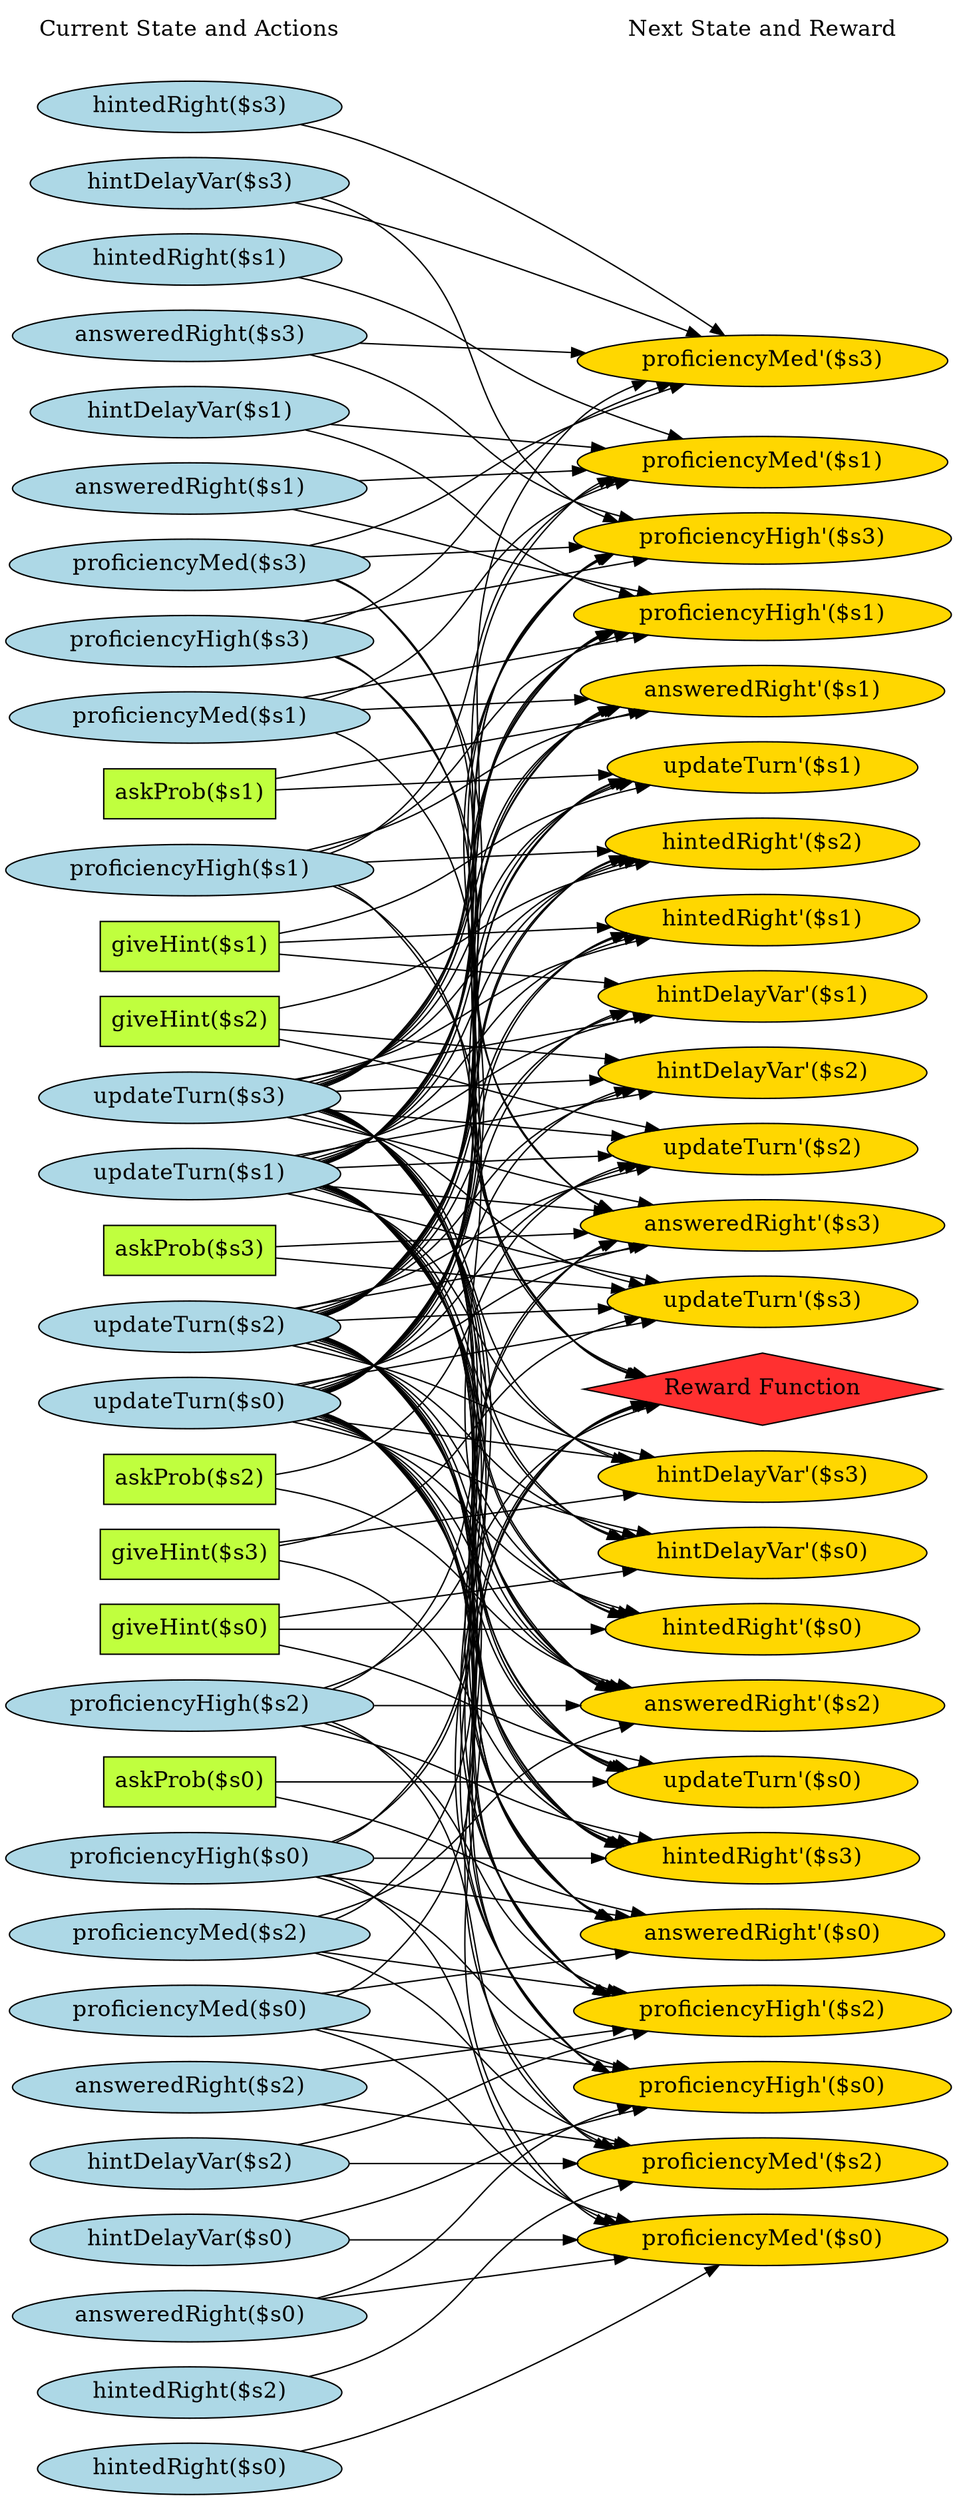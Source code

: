 digraph G {
	graph [bb="0,0,617.2,1790.4",
		fontname=Helvetica,
		fontsize=16,
		rankdir=LR,
		ranksep=2.00,
		ratio=auto,
		size=600
	];
	node [fontsize=16,
		label="\N"
	];
	{
		graph [rank=same];
		"proficiencyMed($s3)"		 [color=black,
			fillcolor=lightblue,
			height=0.51069,
			pos="109.6,1553.4",
			shape=ellipse,
			style=filled,
			width=2.9856];
		"giveHint($s2)"		 [color=black,
			fillcolor=olivedrab1,
			height=0.5,
			pos="109.6,1277.4",
			shape=box,
			style=filled,
			width=1.4722];
		"updateTurn($s2)"		 [color=black,
			fillcolor=lightblue,
			height=0.51069,
			pos="109.6,1058.4",
			shape=ellipse,
			style=filled,
			width=2.4356];
		"answeredRight($s1)"		 [color=black,
			fillcolor=lightblue,
			height=0.51069,
			pos="109.6,293.38",
			shape=ellipse,
			style=filled,
			width=2.8481];
		"hintedRight($s2)"		 [color=black,
			fillcolor=lightblue,
			height=0.51069,
			pos="109.6,18.385",
			shape=ellipse,
			style=filled,
			width=2.4749];
		"proficiencyHigh($s1)"		 [color=black,
			fillcolor=lightblue,
			height=0.51069,
			pos="109.6,678.38",
			shape=ellipse,
			style=filled,
			width=3.0445];
		"askProb($s1)"		 [color=black,
			fillcolor=olivedrab1,
			height=0.5,
			pos="109.6,896.38",
			shape=box,
			style=filled,
			width=1.4028];
		"hintDelayVar($s0)"		 [color=black,
			fillcolor=lightblue,
			height=0.51069,
			pos="109.6,403.38",
			shape=ellipse,
			style=filled,
			width=2.6713];
		"updateTurn($s3)"		 [color=black,
			fillcolor=lightblue,
			height=0.51069,
			pos="109.6,1223.4",
			shape=ellipse,
			style=filled,
			width=2.4356];
		"proficiencyMed($s0)"		 [color=black,
			fillcolor=lightblue,
			height=0.51069,
			pos="109.6,623.38",
			shape=ellipse,
			style=filled,
			width=2.9856];
		"answeredRight($s0)"		 [color=black,
			fillcolor=lightblue,
			height=0.51069,
			pos="109.6,568.38",
			shape=ellipse,
			style=filled,
			width=2.8481];
		"giveHint($s1)"		 [color=black,
			fillcolor=olivedrab1,
			height=0.5,
			pos="109.6,1388.4",
			shape=box,
			style=filled,
			width=1.4722];
		"proficiencyHigh($s0)"		 [color=black,
			fillcolor=lightblue,
			height=0.51069,
			pos="109.6,788.38",
			shape=ellipse,
			style=filled,
			width=3.0445];
		"askProb($s0)"		 [color=black,
			fillcolor=olivedrab1,
			height=0.5,
			pos="109.6,950.38",
			shape=box,
			style=filled,
			width=1.4028];
		"hintDelayVar($s1)"		 [color=black,
			fillcolor=lightblue,
			height=0.51069,
			pos="109.6,238.38",
			shape=ellipse,
			style=filled,
			width=2.6713];
		"hintedRight($s3)"		 [color=black,
			fillcolor=lightblue,
			height=0.51069,
			pos="109.6,1718.4",
			shape=ellipse,
			style=filled,
			width=2.4749];
		"giveHint($s0)"		 [color=black,
			fillcolor=olivedrab1,
			height=0.5,
			pos="109.6,1004.4",
			shape=box,
			style=filled,
			width=1.4722];
		"proficiencyMed($s1)"		 [color=black,
			fillcolor=lightblue,
			height=0.51069,
			pos="109.6,513.38",
			shape=ellipse,
			style=filled,
			width=2.9856];
		"Current State and Actions"		 [color=black,
			fillcolor=white,
			height=0.5,
			pos="109.6,1772.4",
			shape=plaintext,
			style=bold,
			width=2.5139];
		"updateTurn($s0)"		 [color=black,
			fillcolor=lightblue,
			height=0.51069,
			pos="109.6,1168.4",
			shape=ellipse,
			style=filled,
			width=2.4356];
		"answeredRight($s3)"		 [color=black,
			fillcolor=lightblue,
			height=0.51069,
			pos="109.6,1663.4",
			shape=ellipse,
			style=filled,
			width=2.8481];
		"hintedRight($s0)"		 [color=black,
			fillcolor=lightblue,
			height=0.51069,
			pos="109.6,348.38",
			shape=ellipse,
			style=filled,
			width=2.4749];
		"hintDelayVar($s2)"		 [color=black,
			fillcolor=lightblue,
			height=0.51069,
			pos="109.6,128.38",
			shape=ellipse,
			style=filled,
			width=2.6713];
		"proficiencyHigh($s3)"		 [color=black,
			fillcolor=lightblue,
			height=0.51069,
			pos="109.6,1498.4",
			shape=ellipse,
			style=filled,
			width=3.0445];
		"askProb($s3)"		 [color=black,
			fillcolor=olivedrab1,
			height=0.5,
			pos="109.6,1444.4",
			shape=box,
			style=filled,
			width=1.4028];
		"proficiencyMed($s2)"		 [color=black,
			fillcolor=lightblue,
			height=0.51069,
			pos="109.6,458.38",
			shape=ellipse,
			style=filled,
			width=2.9856];
		"giveHint($s3)"		 [color=black,
			fillcolor=olivedrab1,
			height=0.5,
			pos="109.6,1333.4",
			shape=box,
			style=filled,
			width=1.4722];
		"updateTurn($s1)"		 [color=black,
			fillcolor=lightblue,
			height=0.51069,
			pos="109.6,1113.4",
			shape=ellipse,
			style=filled,
			width=2.4356];
		"answeredRight($s2)"		 [color=black,
			fillcolor=lightblue,
			height=0.51069,
			pos="109.6,73.385",
			shape=ellipse,
			style=filled,
			width=2.8481];
		"hintedRight($s1)"		 [color=black,
			fillcolor=lightblue,
			height=0.51069,
			pos="109.6,183.38",
			shape=ellipse,
			style=filled,
			width=2.4749];
		"hintDelayVar($s3)"		 [color=black,
			fillcolor=lightblue,
			height=0.51069,
			pos="109.6,1608.4",
			shape=ellipse,
			style=filled,
			width=2.6713];
		"askProb($s2)"		 [color=black,
			fillcolor=olivedrab1,
			height=0.5,
			pos="109.6,842.38",
			shape=box,
			style=filled,
			width=1.4028];
		"proficiencyHigh($s2)"		 [color=black,
			fillcolor=lightblue,
			height=0.51069,
			pos="109.6,733.38",
			shape=ellipse,
			style=filled,
			width=3.0445];
	}
	{
		graph [rank=same];
		"proficiencyMed'($s3)"		 [color=black,
			fillcolor=gold1,
			height=0.51069,
			pos="490.2,1663.4",
			shape=ellipse,
			style=filled,
			width=3.0445];
		"hintedRight'($s0)"		 [color=black,
			fillcolor=gold1,
			height=0.51069,
			pos="490.2,1058.4",
			shape=ellipse,
			style=filled,
			width=2.5338];
		"answeredRight'($s3)"		 [color=black,
			fillcolor=gold1,
			height=0.51069,
			pos="490.2,1498.4",
			shape=ellipse,
			style=filled,
			width=2.907];
		"hintDelayVar'($s1)"		 [color=black,
			fillcolor=gold1,
			height=0.51069,
			pos="490.2,1443.4",
			shape=ellipse,
			style=filled,
			width=2.7302];
		"Next State and Reward"		 [color=black,
			fillcolor=white,
			height=0.5,
			pos="490.2,1772.4",
			shape=plaintext,
			style=bold,
			width=2.25];
		"Reward Function"		 [color=black,
			fillcolor=firebrick1,
			height=0.72222,
			pos="490.2,611.38",
			shape=diamond,
			style=filled,
			width=3.5278];
		"updateTurn'($s2)"		 [color=black,
			fillcolor=gold1,
			height=0.51069,
			pos="490.2,1168.4",
			shape=ellipse,
			style=filled,
			width=2.4945];
		"hintedRight'($s3)"		 [color=black,
			fillcolor=gold1,
			height=0.51069,
			pos="490.2,948.38",
			shape=ellipse,
			style=filled,
			width=2.5338];
		"answeredRight'($s0)"		 [color=black,
			fillcolor=gold1,
			height=0.51069,
			pos="490.2,838.38",
			shape=ellipse,
			style=filled,
			width=2.907];
		"proficiencyHigh'($s1)"		 [color=black,
			fillcolor=gold1,
			height=0.51069,
			pos="490.2,549.38",
			shape=ellipse,
			style=filled,
			width=3.1034];
		"hintDelayVar'($s2)"		 [color=black,
			fillcolor=gold1,
			height=0.51069,
			pos="490.2,1278.4",
			shape=ellipse,
			style=filled,
			width=2.7302];
		"proficiencyHigh'($s0)"		 [color=black,
			fillcolor=gold1,
			height=0.51069,
			pos="490.2,673.38",
			shape=ellipse,
			style=filled,
			width=3.1034];
		"updateTurn'($s3)"		 [color=black,
			fillcolor=gold1,
			height=0.51069,
			pos="490.2,1553.4",
			shape=ellipse,
			style=filled,
			width=2.4945];
		"proficiencyMed'($s1)"		 [color=black,
			fillcolor=gold1,
			height=0.51069,
			pos="490.2,338.38",
			shape=ellipse,
			style=filled,
			width=3.0445];
		"hintedRight'($s2)"		 [color=black,
			fillcolor=gold1,
			height=0.51069,
			pos="490.2,1113.4",
			shape=ellipse,
			style=filled,
			width=2.5338];
		"answeredRight'($s1)"		 [color=black,
			fillcolor=gold1,
			height=0.51069,
			pos="490.2,783.38",
			shape=ellipse,
			style=filled,
			width=2.907];
		"proficiencyHigh'($s2)"		 [color=black,
			fillcolor=gold1,
			height=0.51069,
			pos="490.2,494.38",
			shape=ellipse,
			style=filled,
			width=3.1034];
		"hintDelayVar'($s3)"		 [color=black,
			fillcolor=gold1,
			height=0.51069,
			pos="490.2,1333.4",
			shape=ellipse,
			style=filled,
			width=2.7302];
		"proficiencyMed'($s0)"		 [color=black,
			fillcolor=gold1,
			height=0.51069,
			pos="490.2,439.38",
			shape=ellipse,
			style=filled,
			width=3.0445];
		"updateTurn'($s0)"		 [color=black,
			fillcolor=gold1,
			height=0.51069,
			pos="490.2,893.38",
			shape=ellipse,
			style=filled,
			width=2.4945];
		"proficiencyMed'($s2)"		 [color=black,
			fillcolor=gold1,
			height=0.51069,
			pos="490.2,183.38",
			shape=ellipse,
			style=filled,
			width=3.0445];
		"hintedRight'($s1)"		 [color=black,
			fillcolor=gold1,
			height=0.51069,
			pos="490.2,1388.4",
			shape=ellipse,
			style=filled,
			width=2.5338];
		"hintDelayVar'($s0)"		 [color=black,
			fillcolor=gold1,
			height=0.51069,
			pos="490.2,1003.4",
			shape=ellipse,
			style=filled,
			width=2.7302];
		"answeredRight'($s2)"		 [color=black,
			fillcolor=gold1,
			height=0.51069,
			pos="490.2,728.38",
			shape=ellipse,
			style=filled,
			width=2.907];
		"proficiencyHigh'($s3)"		 [color=black,
			fillcolor=gold1,
			height=0.51069,
			pos="490.2,1608.4",
			shape=ellipse,
			style=filled,
			width=3.1034];
		"updateTurn'($s1)"		 [color=black,
			fillcolor=gold1,
			height=0.51069,
			pos="490.2,1223.4",
			shape=ellipse,
			style=filled,
			width=2.4945];
	}
	"proficiencyMed($s3)" -> "proficiencyMed'($s3)"	 [color=black,
		pos="e,418.45,1649.5 172.95,1568.2 188.17,1572.2 204.35,1576.7 219.2,1581.4 284.39,1601.9 297.68,1615.9 363.2,1635.4 377.74,1639.7 393.4,\
1643.7 408.57,1647.2",
		style=solid];
	"proficiencyMed($s3)" -> "answeredRight'($s3)"	 [color=black,
		pos="e,408.96,1510 192.29,1541.5 253.16,1532.7 336.26,1520.6 399.07,1511.5",
		style=solid];
	"proficiencyMed($s3)" -> "Reward Function"	 [pos="e,406.04,620.23 195.37,1542.3 204.33,1538.1 212.57,1532.6 219.2,1525.4 486.26,1233.2 98.878,941.09 363.2,646.38 372.2,636.35 383.8,\
629.09 396.32,623.85"];
	"proficiencyMed($s3)" -> "proficiencyHigh'($s3)"	 [color=black,
		pos="e,405.7,1596.3 192.29,1565.3 252,1573.9 333.11,1585.7 395.47,1594.8",
		style=solid];
	"giveHint($s2)" -> "updateTurn'($s2)"	 [color=black,
		pos="e,424.33,1181 162.86,1265.7 180.84,1261.3 201.02,1256 219.2,1250.4 284.48,1230.1 297.68,1215.8 363.2,1196.4 379.63,1191.5 397.49,\
1187 414.46,1183.2",
		style=solid];
	"giveHint($s2)" -> "hintDelayVar'($s2)"	 [color=black,
		pos="e,391.9,1278.1 162.85,1277.5 219.01,1277.7 309.87,1277.9 381.48,1278.1",
		style=solid];
	"giveHint($s2)" -> "hintedRight'($s2)"	 [color=black,
		pos="e,415.83,1124.1 162.63,1268.9 181.06,1264.8 201.59,1258.8 219.2,1250.4 291.63,1215.8 290.35,1175.1 363.2,1141.4 376.51,1135.2 391.24,\
1130.4 405.79,1126.6",
		style=solid];
	"updateTurn($s2)" -> "hintedRight'($s0)"	 [color=black,
		pos="e,398.8,1058.4 197.46,1058.4 254.42,1058.4 329.09,1058.4 388.62,1058.4",
		style=solid];
	"updateTurn($s2)" -> "answeredRight'($s3)"	 [color=black,
		pos="e,397.93,1489.6 185.76,1067.7 197.98,1071.9 209.72,1077.9 219.2,1086.4 354.76,1208.2 225.61,1350.8 363.2,1470.4 370.69,1476.9 379.35,\
1482 388.56,1486",
		style=solid];
	"updateTurn($s2)" -> "hintDelayVar'($s1)"	 [color=black,
		pos="e,401.91,1435.2 184.82,1067.9 197.28,1072.1 209.34,1078 219.2,1086.4 340.74,1189.9 239.94,1314 363.2,1415.4 371.75,1422.4 381.69,\
1427.8 392.16,1431.8",
		style=solid];
	"updateTurn($s2)" -> "updateTurn'($s2)"	 [color=black,
		pos="e,424.33,1155.8 168.42,1072.1 184.92,1076.3 202.86,1081.2 219.2,1086.4 284.39,1106.9 297.68,1120.9 363.2,1140.4 379.63,1145.3 397.49,\
1149.7 414.46,1153.6",
		style=solid];
	"updateTurn($s2)" -> "hintedRight'($s3)"	 [color=black,
		pos="e,423.66,961.05 170.15,1045 186.18,1041 203.45,1036.3 219.2,1031.4 284.57,1010.9 297.59,996.09 363.2,976.38 379.44,971.51 397.08,\
967.07 413.88,963.23",
		style=solid];
	"updateTurn($s2)" -> "answeredRight'($s0)"	 [color=black,
		pos="e,405.35,849.19 180.91,1047.6 194.22,1043.7 207.6,1038.5 219.2,1031.4 302.26,980.64 279.52,916.09 363.2,866.38 373.21,860.44 384.35,\
855.75 395.74,852.06",
		style=solid];
	"updateTurn($s2)" -> "proficiencyHigh'($s1)"	 [color=black,
		pos="e,393.09,558.59 187.49,1049.8 199.17,1045.7 210.28,1039.8 219.2,1031.4 373.82,886.19 206.24,719.04 363.2,576.38 369.26,570.88 376.15,\
566.4 383.52,562.76",
		style=solid];
	"updateTurn($s2)" -> "hintDelayVar'($s2)"	 [color=black,
		pos="e,408.02,1268.3 179.47,1069.5 193.25,1073.5 207.18,1079 219.2,1086.4 301.83,1137.2 279.73,1201 363.2,1250.4 373.93,1256.7 385.95,\
1261.6 398.18,1265.4",
		style=solid];
	"updateTurn($s2)" -> "proficiencyHigh'($s0)"	 [color=black,
		pos="e,396.07,683.46 185.93,1049.2 197.99,1045.2 209.63,1039.5 219.2,1031.4 341.44,928.11 239.69,803.12 363.2,701.38 370.25,695.58 378.25,\
690.91 386.72,687.17",
		style=solid];
	"updateTurn($s2)" -> "updateTurn'($s3)"	 [color=black,
		pos="e,405.05,1547.3 186.33,1067.4 198.42,1071.7 209.97,1077.7 219.2,1086.4 369.02,1226.8 211.05,1387.5 363.2,1525.4 372.44,1533.8 383.61,\
1539.8 395.44,1544.2",
		style=solid];
	"updateTurn($s2)" -> "hintedRight'($s2)"	 [color=black,
		pos="e,415.58,1102.7 182.26,1068.8 245.78,1078 338.57,1091.5 405.49,1101.2",
		style=solid];
	"updateTurn($s2)" -> "answeredRight'($s1)"	 [color=black,
		pos="e,402.14,793.44 183.43,1048.3 196.09,1044.4 208.59,1038.9 219.2,1031.4 314.49,963.73 267.08,877.85 363.2,811.38 372.09,805.24 382.11,\
800.41 392.5,796.63",
		style=solid];
	"updateTurn($s2)" -> "proficiencyHigh'($s2)"	 [color=black,
		pos="e,393.77,503.77 187.72,1050 199.37,1045.9 210.41,1039.9 219.2,1031.4 388.09,867.83 192.29,683.82 363.2,522.38 369.47,516.47 376.69,\
511.7 384.45,507.86",
		style=solid];
	"updateTurn($s2)" -> "hintDelayVar'($s3)"	 [color=black,
		pos="e,405.11,1324.2 182.01,1068.8 195.16,1072.9 208.2,1078.5 219.2,1086.4 313.96,1154.1 267.32,1239.2 363.2,1305.4 372.93,1312.1 384,\
1317.2 395.44,1321.2",
		style=solid];
	"updateTurn($s2)" -> "updateTurn'($s0)"	 [color=black,
		pos="e,416.46,903.94 176.72,1046.5 191.11,1042.7 205.98,1037.7 219.2,1031.4 291.79,996.5 290.18,955.36 363.2,921.38 376.79,915.06 391.87,\
910.14 406.74,906.3",
		style=solid];
	"updateTurn($s2)" -> "proficiencyMed'($s2)"	 [color=black,
		pos="e,464.25,201.36 188.85,1050.4 200.23,1046.2 210.88,1040.1 219.2,1031.4 444.56,795.35 210.35,599.71 363.2,311.38 385.83,268.7 427.22,\
230.8 456.37,207.52",
		style=solid];
	"updateTurn($s2)" -> "hintedRight'($s1)"	 [color=black,
		pos="e,406.7,1380.8 183.77,1068.3 196.48,1072.4 208.9,1078.2 219.2,1086.4 327.07,1171.8 253.92,1276.8 363.2,1360.4 373.18,1368 384.82,\
1373.6 396.92,1377.8",
		style=solid];
	"updateTurn($s2)" -> "hintDelayVar'($s0)"	 [color=black,
		pos="e,411.98,1014.6 182.26,1048 244.65,1038.9 335.3,1025.7 401.92,1016.1",
		style=solid];
	"updateTurn($s2)" -> "answeredRight'($s2)"	 [color=black,
		pos="e,400.15,737.91 184.89,1048.8 197.2,1044.9 209.2,1039.2 219.2,1031.4 327.68,946.14 253.67,840.27 363.2,756.38 371.43,750.09 380.79,\
745.15 390.61,741.29",
		style=solid];
	"updateTurn($s2)" -> "proficiencyHigh'($s3)"	 [color=black,
		pos="e,393.83,1598.9 186.86,1067.3 198.82,1071.5 210.18,1077.6 219.2,1086.4 383.43,1245.5 196.33,1424 363.2,1580.4 369.49,1586.3 376.73,\
1591 384.5,1594.9",
		style=solid];
	"updateTurn($s2)" -> "updateTurn'($s1)"	 [color=black,
		pos="e,416.49,1212.8 175.27,1070.6 190.1,1074.6 205.53,1079.8 219.2,1086.4 291.48,1121.3 290.35,1161.7 363.2,1195.4 376.8,1201.7 391.89,\
1206.6 406.76,1210.4",
		style=solid];
	"answeredRight($s1)" -> "proficiencyHigh'($s1)"	 [color=black,
		pos="e,400.46,538.29 186.29,305.61 197.91,309.5 209.32,314.63 219.2,321.38 309.63,383.19 271.75,461.11 363.2,521.38 371.71,526.99 381.17,\
531.49 390.98,535.1",
		style=solid];
	"answeredRight($s1)" -> "proficiencyMed'($s1)"	 [color=black,
		pos="e,400.24,327.81 195.57,303.48 253.29,310.34 329.83,319.44 390.3,326.63",
		style=solid];
	"hintedRight($s2)" -> "proficiencyMed'($s2)"	 [color=black,
		pos="e,459.41,165.54 171.64,31.644 187.35,35.728 204.08,40.677 219.2,46.385 305.03,78.782 399.32,130.68 450.64,160.43",
		style=solid];
	"proficiencyHigh($s1)" -> "Reward Function"	 [pos="e,421.4,623.38 185.85,665.07 251.18,653.51 345.41,636.83 411.46,625.14"];
	"proficiencyHigh($s1)" -> "proficiencyHigh'($s1)"	 [color=black,
		pos="e,412.01,562.56 176.81,663.82 190.98,660.01 205.74,655.51 219.2,650.38 286.46,624.8 295.44,600.58 363.2,576.38 375.54,571.98 388.83,\
568.18 401.99,564.93",
		style=solid];
	"proficiencyHigh($s1)" -> "proficiencyMed'($s1)"	 [color=black,
		pos="e,449.16,355.52 189.87,665.73 200.34,661.89 210.45,656.89 219.2,650.38 318.4,576.6 275.21,499.23 363.2,412.38 385.31,390.56 415.1,\
372.68 440.17,359.97",
		style=solid];
	"proficiencyHigh($s1)" -> "hintedRight'($s2)"	 [color=black,
		pos="e,404.77,1106.7 192.93,690.41 202.53,694.37 211.59,699.57 219.2,706.38 353.48,826.55 226.93,967.49 363.2,1085.4 372.4,1093.3 383.37,\
1099.2 394.94,1103.5",
		style=solid];
	"proficiencyHigh($s1)" -> "answeredRight'($s1)"	 [color=black,
		pos="e,420.53,769.55 172.57,693.5 187.87,697.47 204.18,701.9 219.2,706.38 283.98,725.73 298.11,737.14 363.2,755.38 378.48,759.67 394.95,\
763.72 410.77,767.35",
		style=solid];
	"proficiencyHigh($s1)" -> "answeredRight'($s2)"	 [color=black,
		pos="e,405.91,717.38 196.51,689.73 255.93,697.58 334.95,708.01 395.9,716.06",
		style=solid];
	"askProb($s1)" -> "answeredRight'($s1)"	 [color=black,
		pos="e,418.69,796.91 160.21,885.59 178.87,881.13 200.17,875.55 219.2,869.38 284.84,848.12 297.3,831.83 363.2,811.38 377.78,806.86 393.51,\
802.77 408.76,799.19",
		style=solid];
	"askProb($s1)" -> "updateTurn'($s1)"	 [color=black,
		pos="e,407.71,1216 160.13,899.91 180.15,903.44 202.45,910.28 219.2,923.38 326.94,1007.7 254.42,1112.5 363.2,1195.4 373.5,1203.2 385.57,\
1209 398.08,1213.1",
		style=solid];
	"hintDelayVar($s0)" -> "proficiencyHigh'($s0)"	 [color=black,
		pos="e,398.29,662.78 185.08,414.85 197.16,418.83 209.04,424.18 219.2,431.38 313.04,497.88 268.02,581.84 363.2,646.38 371.04,651.7 379.72,\
655.99 388.76,659.46",
		style=solid];
	"hintDelayVar($s0)" -> "proficiencyMed'($s0)"	 [color=black,
		pos="e,394.44,430.37 196.04,411.51 251.81,416.81 324.99,423.77 384.29,429.41",
		style=solid];
	"updateTurn($s3)" -> "proficiencyMed'($s3)"	 [color=black,
		pos="e,395.99,1653.9 186.57,1232.2 198.5,1236.3 209.92,1242.1 219.2,1250.4 355.55,1372 225.35,1515.5 363.2,1635.4 370.16,1641.4 378.13,\
1646.3 386.61,1650.1",
		style=solid];
	"updateTurn($s3)" -> "hintedRight'($s0)"	 [color=black,
		pos="e,415.83,1069.1 175.27,1211.2 190.1,1207.2 205.53,1202 219.2,1195.4 291.48,1160.5 290.35,1120.1 363.2,1086.4 376.51,1080.2 391.24,\
1075.4 405.79,1071.6",
		style=solid];
	"updateTurn($s3)" -> "answeredRight'($s3)"	 [color=black,
		pos="e,402.14,1488.3 183.43,1233.5 196.09,1237.4 208.59,1242.8 219.2,1250.4 314.49,1318 267.08,1403.9 363.2,1470.4 372.09,1476.5 382.11,\
1481.4 392.5,1485.1",
		style=solid];
	"updateTurn($s3)" -> "hintDelayVar'($s1)"	 [color=black,
		pos="e,408,1433.3 180.91,1234.2 194.22,1238.1 207.6,1243.3 219.2,1250.4 302.26,1301.1 279.52,1365.7 363.2,1415.4 373.92,1421.8 385.93,\
1426.7 398.16,1430.5",
		style=solid];
	"updateTurn($s3)" -> "updateTurn'($s2)"	 [color=black,
		pos="e,416.55,1178.9 182.26,1213 246.08,1203.7 339.46,1190.1 406.45,1180.4",
		style=solid];
	"updateTurn($s3)" -> "hintedRight'($s3)"	 [color=black,
		pos="e,408.41,956.7 182.01,1213 195.16,1208.9 208.2,1203.3 219.2,1195.4 313.96,1127.6 267.32,1042.5 363.2,976.38 373.86,969.03 386.12,\
963.57 398.73,959.53",
		style=solid];
	"updateTurn($s3)" -> "answeredRight'($s0)"	 [color=black,
		pos="e,398.98,847.47 184.82,1213.9 197.28,1209.7 209.34,1203.8 219.2,1195.4 340.74,1091.9 239.94,967.79 363.2,866.38 370.99,859.98 379.93,\
854.96 389.38,851.04",
		style=solid];
	"updateTurn($s3)" -> "proficiencyHigh'($s1)"	 [color=black,
		pos="e,391.87,558.21 187.54,1214.8 199.36,1210.5 210.5,1204.3 219.2,1195.4 416.54,993.3 161.74,774.36 363.2,576.38 368.93,570.76 375.52,\
566.18 382.62,562.47",
		style=solid];
	"updateTurn($s3)" -> "hintDelayVar'($s2)"	 [color=black,
		pos="e,411.98,1267.2 182.26,1233.8 244.65,1242.9 335.3,1256 401.92,1265.7",
		style=solid];
	"updateTurn($s3)" -> "proficiencyHigh'($s0)"	 [color=black,
		pos="e,393.83,682.84 186.86,1214.5 198.82,1210.2 210.18,1204.1 219.2,1195.4 383.43,1036.2 196.33,857.76 363.2,701.38 369.49,695.49 376.73,\
690.74 384.5,686.91",
		style=solid];
	"updateTurn($s3)" -> "updateTurn'($s3)"	 [color=black,
		pos="e,407.68,1546.1 184.89,1232.9 197.2,1236.9 209.2,1242.5 219.2,1250.4 327.68,1335.6 253.67,1441.5 363.2,1525.4 373.48,1533.3 385.54,\
1539 398.05,1543.2",
		style=solid];
	"updateTurn($s3)" -> "hintedRight'($s2)"	 [color=black,
		pos="e,424.01,1126.1 168.42,1209.7 184.92,1205.5 202.86,1200.5 219.2,1195.4 284.39,1174.8 297.68,1160.8 363.2,1141.4 379.54,1136.5 397.3,\
1132.1 414.18,1128.2",
		style=solid];
	"updateTurn($s3)" -> "answeredRight'($s1)"	 [color=black,
		pos="e,397.93,792.2 185.76,1214.1 197.98,1209.9 209.72,1203.9 219.2,1195.4 354.76,1073.5 225.61,930.93 363.2,811.38 370.69,804.88 379.35,\
799.79 388.56,795.82",
		style=solid];
	"updateTurn($s3)" -> "proficiencyHigh'($s2)"	 [color=black,
		pos="e,392.63,503.5 187.68,1214.9 199.48,1210.6 210.58,1204.4 219.2,1195.4 430.96,974.65 147.77,739.53 363.2,522.38 369.03,516.51 375.79,\
511.75 383.11,507.9",
		style=solid];
	"updateTurn($s3)" -> "hintDelayVar'($s3)"	 [color=black,
		pos="e,421.38,1320.2 170.15,1236.8 186.18,1240.8 203.45,1245.4 219.2,1250.4 284.57,1270.9 297.59,1285.7 363.2,1305.4 378.67,1310 395.4,\
1314.3 411.48,1318",
		style=solid];
	"updateTurn($s3)" -> "updateTurn'($s0)"	 [color=black,
		pos="e,407.69,900.71 183.77,1213.5 196.48,1209.3 208.9,1203.5 219.2,1195.4 327.07,1110 253.92,1004.9 363.2,921.38 373.49,913.52 385.55,\
907.78 398.06,903.61",
		style=solid];
	"updateTurn($s3)" -> "hintedRight'($s1)"	 [color=black,
		pos="e,415.8,1377.7 176.72,1235.2 191.11,1239.1 205.98,1244 219.2,1250.4 291.79,1285.3 290.18,1326.4 363.2,1360.4 376.49,1366.6 391.21,\
1371.4 405.77,1375.2",
		style=solid];
	"updateTurn($s3)" -> "hintDelayVar'($s0)"	 [color=black,
		pos="e,408.02,1013.5 179.47,1212.2 193.25,1208.2 207.18,1202.8 219.2,1195.4 301.83,1144.6 279.73,1080.8 363.2,1031.4 373.93,1025 385.95,\
1020.1 398.18,1016.3",
		style=solid];
	"updateTurn($s3)" -> "answeredRight'($s2)"	 [color=black,
		pos="e,397.28,736.95 186.33,1214.3 198.42,1210.1 209.97,1204 219.2,1195.4 369.02,1055 211.05,894.27 363.2,756.38 370.41,749.85 378.8,\
744.73 387.76,740.73",
		style=solid];
	"updateTurn($s3)" -> "proficiencyHigh'($s3)"	 [color=black,
		pos="e,396.07,1598.3 185.93,1232.5 197.99,1236.6 209.63,1242.3 219.2,1250.4 341.44,1353.7 239.69,1478.6 363.2,1580.4 370.25,1586.2 378.25,\
1590.9 386.72,1594.6",
		style=solid];
	"updateTurn($s3)" -> "updateTurn'($s1)"	 [color=black,
		pos="e,400.12,1223.4 197.46,1223.4 254.83,1223.4 330.17,1223.4 389.91,1223.4",
		style=solid];
	"proficiencyMed($s0)" -> "Reward Function"	 [pos="e,380.08,614.84 215.56,620.06 263.47,618.54 320.43,616.73 369.96,615.16"];
	"proficiencyMed($s0)" -> "answeredRight'($s0)"	 [color=black,
		pos="e,405.8,827.48 185.38,636.5 197.17,640.28 208.87,645.14 219.2,651.38 300.8,700.7 280.79,762.45 363.2,810.38 373.34,816.28 384.6,\
820.94 396.1,824.61",
		style=solid];
	"proficiencyMed($s0)" -> "proficiencyHigh'($s0)"	 [color=black,
		pos="e,402.67,661.96 195.1,634.54 253.62,642.27 331.67,652.58 392.65,660.63",
		style=solid];
	"proficiencyMed($s0)" -> "proficiencyMed'($s0)"	 [color=black,
		pos="e,406.77,451.37 182.81,609.91 195.34,606.14 207.95,601.38 219.2,595.38 294.78,555.12 286.96,506.37 363.2,467.38 373.72,462.01 385.26,\
457.65 396.94,454.13",
		style=solid];
	"answeredRight($s0)" -> "proficiencyHigh'($s0)"	 [color=black,
		pos="e,416.87,659.48 171.45,583.14 187.08,587.18 203.83,591.74 219.2,596.38 284.06,615.97 297.96,628.14 363.2,646.38 377.21,650.3 392.22,\
653.97 406.83,657.26",
		style=solid];
	"answeredRight($s0)" -> "proficiencyMed'($s0)"	 [color=black,
		pos="e,414.37,452.78 175.06,554.22 189.76,550.32 205.18,545.68 219.2,540.38 286.34,515.06 295.65,491.58 363.2,467.38 376.27,462.7 390.4,\
458.65 404.3,455.19",
		style=solid];
	"giveHint($s1)" -> "hintDelayVar'($s1)"	 [color=black,
		pos="e,411.93,1432.2 162.85,1396 224.46,1404.9 327.81,1419.9 401.71,1430.7",
		style=solid];
	"giveHint($s1)" -> "hintedRight'($s1)"	 [color=black,
		pos="e,398.98,1388.4 162.85,1388.4 220.97,1388.4 316.24,1388.4 388.89,1388.4",
		style=solid];
	"giveHint($s1)" -> "updateTurn'($s1)"	 [color=black,
		pos="e,416.49,1234 162.63,1379.4 181.06,1375 201.58,1368.9 219.2,1360.4 291.48,1325.5 290.35,1285.1 363.2,1251.4 376.8,1245.1 391.89,\
1240.2 406.76,1236.4",
		style=solid];
	"proficiencyHigh($s0)" -> "answeredRight'($s3)"	 [color=black,
		pos="e,395.52,1490.3 196.3,799.66 204.82,803.57 212.7,808.7 219.2,815.38 427.07,1029 152.68,1259.4 363.2,1470.4 369.83,1477 377.66,1482.2 \
386.12,1486.3",
		style=solid];
	"proficiencyHigh($s0)" -> "Reward Function"	 [pos="e,424.55,624.08 181.96,774.54 194.71,770.8 207.61,766.14 219.2,760.38 292.31,724.07 290.44,683.37 363.2,646.38 379.11,638.3 397.12,\
631.88 414.44,626.87"];
	"proficiencyHigh($s0)" -> "hintedRight'($s3)"	 [color=black,
		pos="e,416.25,937.5 182.65,802.12 195.13,805.67 207.76,810.04 219.2,815.38 290.97,848.9 291.02,887.77 363.2,920.38 376.64,926.46 391.5,\
931.26 406.16,935.04",
		style=solid];
	"proficiencyHigh($s0)" -> "answeredRight'($s0)"	 [color=black,
		pos="e,405.91,827.38 196.51,799.73 255.93,807.58 334.95,818.01 395.9,826.06",
		style=solid];
	"proficiencyHigh($s0)" -> "proficiencyHigh'($s0)"	 [color=black,
		pos="e,416.68,687.29 174.48,773.47 189.28,769.58 204.88,765.14 219.2,760.38 284.84,738.59 297.21,722.07 363.2,701.38 377.1,697.03 392.07,\
693.08 406.66,689.61",
		style=solid];
	"proficiencyHigh($s0)" -> "proficiencyMed'($s0)"	 [color=black,
		pos="e,397.69,449.42 191.24,776.1 201.32,772.2 210.97,767.08 219.2,760.38 331.74,668.79 249.14,557.07 363.2,467.38 370.72,461.47 379.23,\
456.76 388.2,453",
		style=solid];
	"askProb($s0)" -> "answeredRight'($s0)"	 [color=black,
		pos="e,419.04,851.91 160.19,939.53 178.85,935.06 200.15,929.49 219.2,923.38 284.75,902.37 297.4,886.58 363.2,866.38 377.88,861.88 393.72,\
857.78 409.05,854.2",
		style=solid];
	"askProb($s0)" -> "updateTurn'($s0)"	 [color=black,
		pos="e,417.18,904.23 160.49,942.87 223.32,933.41 332.15,917.03 407.28,905.72",
		style=solid];
	"hintDelayVar($s1)" -> "proficiencyHigh'($s1)"	 [color=black,
		pos="e,398.09,538.82 186.4,249.49 198.14,253.52 209.55,258.98 219.2,266.38 322.46,345.62 258.63,443.9 363.2,521.38 370.89,527.08 379.51,\
531.65 388.55,535.32",
		style=solid];
	"hintDelayVar($s1)" -> "proficiencyMed'($s1)"	 [color=black,
		pos="e,431.3,322.8 167.83,253.05 184.41,257.32 202.53,262.01 219.2,266.38 288.12,284.46 366.82,305.49 421.4,320.14",
		style=solid];
	"hintedRight($s3)" -> "proficiencyMed'($s3)"	 [color=black,
		pos="e,406.7,1675.4 183.15,1707.8 243.91,1699 330.99,1686.4 396.75,1676.8",
		style=solid];
	"giveHint($s0)" -> "hintedRight'($s0)"	 [color=black,
		pos="e,415.41,1047.9 162.85,1011.8 225.42,1020.8 331.07,1035.8 405.17,1046.4",
		style=solid];
	"giveHint($s0)" -> "updateTurn'($s0)"	 [color=black,
		pos="e,423.96,905.9 162.63,992.87 180.68,988.5 200.96,983.17 219.2,977.38 284.66,956.61 297.5,941.34 363.2,921.38 379.51,916.43 397.26,\
911.95 414.14,908.1",
		style=solid];
	"giveHint($s0)" -> "hintDelayVar'($s0)"	 [color=black,
		pos="e,391.9,1003.6 162.85,1004.2 219.01,1004.1 309.87,1003.9 381.48,1003.7",
		style=solid];
	"proficiencyMed($s1)" -> "Reward Function"	 [pos="e,433.62,596.95 169.79,528.63 185.82,532.76 203.18,537.24 219.2,541.38 289.05,559.44 369.04,580.19 423.71,594.38"];
	"proficiencyMed($s1)" -> "proficiencyHigh'($s1)"	 [color=black,
		pos="e,393.07,540.24 204.19,522.28 258.41,527.44 326.86,533.95 383.08,539.29",
		style=solid];
	"proficiencyMed($s1)" -> "proficiencyMed'($s1)"	 [color=black,
		pos="e,458.77,356.2 177.19,498.98 191.27,495.18 205.89,490.63 219.2,485.38 265.35,467.2 386.8,397.94 449.9,361.35",
		style=solid];
	"proficiencyMed($s1)" -> "answeredRight'($s1)"	 [color=black,
		pos="e,402.56,773.3 188.46,526.02 199.36,529.86 209.98,534.87 219.2,541.38 312.81,607.57 268.5,690.79 363.2,755.38 372.2,761.52 382.33,\
766.34 392.83,770.12",
		style=solid];
	"Current State and Actions" -> "Next State and Reward"	 [color=black,
		pos="e,409.14,1772.4 200.32,1772.4 260.27,1772.4 338.84,1772.4 398.9,1772.4",
		style=invis];
	"updateTurn($s0)" -> "hintedRight'($s0)"	 [color=black,
		pos="e,424.01,1071.1 168.42,1154.7 184.92,1150.5 202.86,1145.5 219.2,1140.4 284.39,1119.8 297.68,1105.8 363.2,1086.4 379.54,1081.5 397.3,\
1077.1 414.18,1073.2",
		style=solid];
	"updateTurn($s0)" -> "answeredRight'($s3)"	 [color=black,
		pos="e,400.16,1488.8 183.77,1178.3 196.48,1182.4 208.9,1188.2 219.2,1196.4 327.07,1281.8 253.92,1386.8 363.2,1470.4 371.43,1476.7 380.8,\
1481.6 390.62,1485.5",
		style=solid];
	"updateTurn($s0)" -> "hintDelayVar'($s1)"	 [color=black,
		pos="e,405.11,1434.2 182.01,1178.8 195.16,1182.9 208.2,1188.5 219.2,1196.4 313.96,1264.1 267.32,1349.2 363.2,1415.4 372.93,1422.1 384,\
1427.2 395.44,1431.2",
		style=solid];
	"updateTurn($s0)" -> "updateTurn'($s2)"	 [color=black,
		pos="e,400.12,1168.4 197.46,1168.4 254.83,1168.4 330.17,1168.4 389.91,1168.4",
		style=solid];
	"updateTurn($s0)" -> "hintedRight'($s3)"	 [color=black,
		pos="e,411.33,957.66 179.47,1157.2 193.25,1153.2 207.18,1147.8 219.2,1140.4 301.83,1089.6 279.73,1025.8 363.2,976.38 374.92,969.45 388.17,\
964.23 401.57,960.3",
		style=solid];
	"updateTurn($s0)" -> "answeredRight'($s0)"	 [color=black,
		pos="e,400.16,847.92 183.77,1158.5 196.48,1154.3 208.9,1148.5 219.2,1140.4 327.07,1055 253.92,949.95 363.2,866.38 371.43,860.09 380.8,\
855.16 390.62,851.3",
		style=solid];
	"updateTurn($s0)" -> "proficiencyHigh'($s1)"	 [color=black,
		pos="e,392.35,558.26 187.1,1159.7 199.04,1155.5 210.33,1149.3 219.2,1140.4 401.92,957.24 176.75,755.73 363.2,576.38 369.04,570.77 375.75,\
566.2 382.96,562.5",
		style=solid];
	"updateTurn($s0)" -> "hintDelayVar'($s2)"	 [color=black,
		pos="e,421.4,1265.1 168.42,1182.1 184.92,1186.3 202.86,1191.2 219.2,1196.4 284.39,1216.9 297.68,1230.9 363.2,1250.4 378.68,1255 395.42,\
1259.2 411.5,1262.9",
		style=solid];
	"updateTurn($s0)" -> "proficiencyHigh'($s0)"	 [color=black,
		pos="e,394.4,683 186.33,1159.3 198.42,1155.1 209.97,1149 219.2,1140.4 369.02,999.95 211.05,839.27 363.2,701.38 369.72,695.48 377.2,690.73 \
385.19,686.91",
		style=solid];
	"updateTurn($s0)" -> "updateTurn'($s3)"	 [color=black,
		pos="e,406.48,1546.6 184.82,1177.9 197.28,1182.1 209.34,1188 219.2,1196.4 340.74,1299.9 239.94,1424 363.2,1525.4 372.97,1533.4 384.55,\
1539.3 396.67,1543.5",
		style=solid];
	"updateTurn($s0)" -> "hintedRight'($s2)"	 [color=black,
		pos="e,415.58,1124.1 182.26,1158 245.78,1148.7 338.57,1135.3 405.49,1125.5",
		style=solid];
	"updateTurn($s0)" -> "answeredRight'($s1)"	 [color=black,
		pos="e,398.98,792.47 184.82,1158.9 197.28,1154.7 209.34,1148.8 219.2,1140.4 340.74,1036.9 239.94,912.79 363.2,811.38 370.99,804.98 379.93,\
799.96 389.38,796.04",
		style=solid];
	"updateTurn($s0)" -> "proficiencyHigh'($s2)"	 [color=black,
		pos="e,393.09,503.52 187.54,1159.8 199.35,1155.5 210.5,1149.3 219.2,1140.4 416.28,938.64 162.76,720.78 363.2,522.38 369.27,516.38 376.32,\
511.54 383.93,507.66",
		style=solid];
	"updateTurn($s0)" -> "hintDelayVar'($s3)"	 [color=black,
		pos="e,412.85,1321.9 175.27,1180.6 190.1,1184.6 205.53,1189.8 219.2,1196.4 291.48,1231.3 290.35,1271.7 363.2,1305.4 375.64,1311.1 389.33,\
1315.7 402.95,1319.4",
		style=solid];
	"updateTurn($s0)" -> "proficiencyMed'($s0)"	 [color=black,
		pos="e,393.58,448.13 187.68,1159.9 199.48,1155.6 210.58,1149.4 219.2,1140.4 430.96,919.65 147.77,684.53 363.2,467.38 369.33,461.21 376.49,\
456.27 384.24,452.32",
		style=solid];
	"updateTurn($s0)" -> "updateTurn'($s0)"	 [color=black,
		pos="e,409.4,901.44 182.01,1158 195.16,1153.9 208.2,1148.3 219.2,1140.4 313.96,1072.6 267.32,987.53 363.2,921.38 374.08,913.88 386.63,\
908.35 399.51,904.28",
		style=solid];
	"updateTurn($s0)" -> "hintedRight'($s1)"	 [color=black,
		pos="e,411.33,1379.1 179.47,1179.5 193.25,1183.5 207.18,1189 219.2,1196.4 301.83,1247.2 279.73,1311 363.2,1360.4 374.92,1367.3 388.17,\
1372.5 401.57,1376.5",
		style=solid];
	"updateTurn($s0)" -> "hintDelayVar'($s0)"	 [color=black,
		pos="e,412.85,1014.8 175.27,1156.2 190.1,1152.2 205.53,1147 219.2,1140.4 291.48,1105.5 290.35,1065.1 363.2,1031.4 375.64,1025.6 389.33,\
1021 402.95,1017.4",
		style=solid];
	"updateTurn($s0)" -> "answeredRight'($s2)"	 [color=black,
		pos="e,397.93,737.2 185.76,1159.1 197.98,1154.9 209.72,1148.9 219.2,1140.4 354.76,1018.5 225.61,875.93 363.2,756.38 370.69,749.88 379.35,\
744.79 388.56,740.82",
		style=solid];
	"updateTurn($s0)" -> "proficiencyHigh'($s3)"	 [color=black,
		pos="e,395.36,1598.7 185.76,1177.7 197.98,1181.9 209.72,1187.9 219.2,1196.4 354.76,1318.2 225.61,1460.8 363.2,1580.4 369.96,1586.3 377.68,\
1591 385.9,1594.8",
		style=solid];
	"updateTurn($s0)" -> "updateTurn'($s1)"	 [color=black,
		pos="e,416.55,1212.8 182.26,1178.8 246.08,1188.1 339.46,1201.6 406.45,1211.4",
		style=solid];
	"answeredRight($s3)" -> "proficiencyMed'($s3)"	 [color=black,
		pos="e,380.43,1663.4 212.56,1663.4 261.22,1663.4 319.75,1663.4 370.41,1663.4",
		style=solid];
	"answeredRight($s3)" -> "proficiencyHigh'($s3)"	 [color=black,
		pos="e,406.01,1620.5 189.97,1651.9 250.07,1643.1 332.79,1631.1 396.03,1621.9",
		style=solid];
	"hintedRight($s0)" -> "proficiencyMed'($s0)"	 [color=black,
		pos="e,426.57,424.33 168.52,362.3 235.09,378.31 344.44,404.59 416.63,421.94",
		style=solid];
	"hintDelayVar($s2)" -> "proficiencyHigh'($s2)"	 [color=black,
		pos="e,396.56,484.22 187.75,139.15 199.13,143.22 210.07,148.79 219.2,156.38 335.97,253.57 244.82,371.18 363.2,466.38 370.38,472.16 378.51,\
476.8 387.09,480.53",
		style=solid];
	"hintDelayVar($s2)" -> "proficiencyMed'($s2)"	 [color=black,
		pos="e,406.6,171.38 186.76,139.45 247.23,148.23 332.02,160.55 396.44,169.91",
		style=solid];
	"proficiencyHigh($s3)" -> "proficiencyMed'($s3)"	 [color=black,
		pos="e,408.86,1651 181.57,1512.4 194.42,1516.1 207.46,1520.7 219.2,1526.4 291.48,1561.3 290.35,1601.7 363.2,1635.4 374.44,1640.6 386.69,\
1644.8 399,1648.3",
		style=solid];
	"proficiencyHigh($s3)" -> "answeredRight'($s3)"	 [color=black,
		pos="e,385.39,1498.4 219.35,1498.4 268.2,1498.4 325.85,1498.4 375.29,1498.4",
		style=solid];
	"proficiencyHigh($s3)" -> "Reward Function"	 [pos="e,406.13,620.32 197.12,1487.1 205.38,1483.2 212.98,1478.1 219.2,1471.4 472.91,1199 113.24,922.17 363.2,646.38 372.25,636.4 383.88,\
629.16 396.41,623.94"];
	"proficiencyHigh($s3)" -> "proficiencyHigh'($s3)"	 [color=black,
		pos="e,417.79,1594.3 173.52,1513.4 188.58,1517.3 204.53,1521.8 219.2,1526.4 284.39,1546.9 297.68,1560.9 363.2,1580.4 377.56,1584.7 393.02,\
1588.6 408.01,1592.1",
		style=solid];
	"askProb($s3)" -> "answeredRight'($s3)"	 [color=black,
		pos="e,408.39,1486.9 160.49,1451.5 220.8,1460.1 323.48,1474.7 398.06,1485.4",
		style=solid];
	"askProb($s3)" -> "updateTurn'($s3)"	 [color=black,
		pos="e,424.33,1540.8 160.13,1455.4 178.78,1459.9 200.09,1465.4 219.2,1471.4 284.48,1491.7 297.68,1505.9 363.2,1525.4 379.63,1530.3 397.49,\
1534.7 414.46,1538.6",
		style=solid];
	"proficiencyMed($s2)" -> "Reward Function"	 [pos="e,427.73,598.09 178.59,472.5 192.29,476.29 206.41,480.89 219.2,486.38 288.56,516.15 294.13,545.97 363.2,576.38 380.46,583.98 399.79,\
590.34 418.02,595.45"];
	"proficiencyMed($s2)" -> "proficiencyHigh'($s2)"	 [color=black,
		pos="e,393.07,485.24 204.19,467.28 258.41,472.44 326.86,478.95 383.08,484.29",
		style=solid];
	"proficiencyMed($s2)" -> "proficiencyMed'($s2)"	 [color=black,
		pos="e,471.51,201.73 183.17,444.95 195.6,441.19 208.08,436.42 219.2,430.38 275.2,400.04 409.1,265.72 464.53,208.9",
		style=solid];
	"proficiencyMed($s2)" -> "answeredRight'($s2)"	 [color=black,
		pos="e,402.56,718.3 188.46,471.02 199.36,474.86 209.98,479.87 219.2,486.38 312.81,552.57 268.5,635.79 363.2,700.38 372.2,706.52 382.33,\
711.34 392.83,715.12",
		style=solid];
	"giveHint($s3)" -> "hintedRight'($s3)"	 [color=black,
		pos="e,405.83,955.38 162.87,1329 182.39,1325.1 203.58,1317.8 219.2,1304.4 340.04,1200.7 240.2,1077.5 363.2,976.38 372.83,968.47 384.23,\
962.67 396.17,958.45",
		style=solid];
	"giveHint($s3)" -> "updateTurn'($s3)"	 [color=black,
		pos="e,411.99,1544.3 162.85,1340.3 181.61,1344.4 202.28,1351 219.2,1361.4 301.83,1412.2 279.73,1476 363.2,1525.4 375.07,1532.4 388.52,\
1537.7 402.1,1541.6",
		style=solid];
	"giveHint($s3)" -> "hintDelayVar'($s3)"	 [color=black,
		pos="e,391.9,1333.4 162.85,1333.4 219.01,1333.4 309.87,1333.4 381.48,1333.4",
		style=solid];
	"updateTurn($s1)" -> "hintedRight'($s0)"	 [color=black,
		pos="e,415.58,1069.1 182.26,1103 245.78,1093.7 338.57,1080.3 405.49,1070.5",
		style=solid];
	"updateTurn($s1)" -> "answeredRight'($s3)"	 [color=black,
		pos="e,398.98,1489.3 184.82,1122.9 197.28,1127.1 209.34,1133 219.2,1141.4 340.74,1244.9 239.94,1369 363.2,1470.4 370.99,1476.8 379.93,\
1481.8 389.38,1485.7",
		style=solid];
	"updateTurn($s1)" -> "hintDelayVar'($s1)"	 [color=black,
		pos="e,403.1,1434.8 183.77,1123.3 196.48,1127.4 208.9,1133.2 219.2,1141.4 327.07,1226.8 253.92,1331.8 363.2,1415.4 372.22,1422.3 382.6,\
1427.5 393.46,1431.5",
		style=solid];
	"updateTurn($s1)" -> "updateTurn'($s2)"	 [color=black,
		pos="e,416.55,1157.8 182.26,1123.8 246.08,1133.1 339.46,1146.6 406.45,1156.4",
		style=solid];
	"updateTurn($s1)" -> "hintedRight'($s3)"	 [color=black,
		pos="e,415.83,959.14 175.27,1101.2 190.1,1097.2 205.53,1092 219.2,1085.4 291.48,1050.5 290.35,1010.1 363.2,976.38 376.51,970.23 391.24,\
965.39 405.79,961.6",
		style=solid];
	"updateTurn($s1)" -> "answeredRight'($s0)"	 [color=black,
		pos="e,402.15,848.46 182.01,1103 195.16,1098.9 208.2,1093.3 219.2,1085.4 313.96,1017.6 267.32,932.53 363.2,866.38 372.1,860.25 382.12,\
855.43 392.52,851.65",
		style=solid];
	"updateTurn($s1)" -> "proficiencyHigh'($s1)"	 [color=black,
		pos="e,392.54,558.46 186.91,1104.6 198.87,1100.3 210.22,1094.2 219.2,1085.4 387.38,921.1 191.68,737.17 363.2,576.38 369.11,570.84 375.87,\
566.33 383.12,562.67",
		style=solid];
	"updateTurn($s1)" -> "hintDelayVar'($s2)"	 [color=black,
		pos="e,412.85,1266.9 175.27,1125.6 190.1,1129.6 205.53,1134.8 219.2,1141.4 291.48,1176.3 290.35,1216.7 363.2,1250.4 375.64,1256.1 389.33,\
1260.7 402.95,1264.4",
		style=solid];
	"updateTurn($s1)" -> "proficiencyHigh'($s0)"	 [color=black,
		pos="e,395.36,683.11 185.76,1104.1 197.98,1099.9 209.72,1093.9 219.2,1085.4 354.76,963.54 225.61,820.93 363.2,701.38 369.96,695.51 377.68,\
690.79 385.9,687",
		style=solid];
	"updateTurn($s1)" -> "updateTurn'($s3)"	 [color=black,
		pos="e,405.72,1547 185.76,1122.7 197.98,1126.9 209.72,1132.9 219.2,1141.4 354.76,1263.2 225.61,1405.8 363.2,1525.4 372.68,1533.6 384.04,\
1539.6 396.01,1543.9",
		style=solid];
	"updateTurn($s1)" -> "proficiencyMed'($s1)"	 [color=black,
		pos="e,442.02,354.95 187.68,1104.9 199.48,1100.6 210.58,1094.4 219.2,1085.4 430.96,864.65 184.16,660.39 363.2,412.38 380.39,388.58 407.78,\
371.18 432.64,359.25",
		style=solid];
	"updateTurn($s1)" -> "hintedRight'($s2)"	 [color=black,
		pos="e,398.8,1113.4 197.46,1113.4 254.42,1113.4 329.09,1113.4 388.62,1113.4",
		style=solid];
	"updateTurn($s1)" -> "answeredRight'($s1)"	 [color=black,
		pos="e,400.16,792.92 183.77,1103.5 196.48,1099.3 208.9,1093.5 219.2,1085.4 327.07,1000 253.92,894.95 363.2,811.38 371.43,805.09 380.8,\
800.16 390.62,796.3",
		style=solid];
	"updateTurn($s1)" -> "proficiencyHigh'($s2)"	 [color=black,
		pos="e,393.26,503.69 187.1,1104.7 199.04,1100.5 210.33,1094.3 219.2,1085.4 401.66,902.58 177.7,702.09 363.2,522.38 369.33,516.45 376.43,\
511.65 384.07,507.8",
		style=solid];
	"updateTurn($s1)" -> "hintDelayVar'($s3)"	 [color=black,
		pos="e,408.02,1323.3 179.47,1124.5 193.25,1128.5 207.18,1134 219.2,1141.4 301.83,1192.2 279.73,1256 363.2,1305.4 373.93,1311.7 385.95,\
1316.6 398.18,1320.4",
		style=solid];
	"updateTurn($s1)" -> "updateTurn'($s0)"	 [color=black,
		pos="e,411.99,902.5 179.47,1102.2 193.25,1098.2 207.18,1092.8 219.2,1085.4 301.83,1034.6 279.73,970.79 363.2,921.38 375.07,914.36 388.52,\
909.09 402.1,905.15",
		style=solid];
	"updateTurn($s1)" -> "hintedRight'($s1)"	 [color=black,
		pos="e,408.41,1380.1 182.01,1123.8 195.16,1127.9 208.2,1133.5 219.2,1141.4 313.96,1209.1 267.32,1294.2 363.2,1360.4 373.86,1367.7 386.12,\
1373.2 398.73,1377.2",
		style=solid];
	"updateTurn($s1)" -> "hintDelayVar'($s0)"	 [color=black,
		pos="e,421.4,1016.6 168.42,1099.7 184.92,1095.5 202.86,1090.5 219.2,1085.4 284.39,1064.8 297.68,1050.8 363.2,1031.4 378.68,1026.8 395.42,\
1022.6 411.5,1018.9",
		style=solid];
	"updateTurn($s1)" -> "answeredRight'($s2)"	 [color=black,
		pos="e,398.98,737.47 184.82,1103.9 197.28,1099.7 209.34,1093.8 219.2,1085.4 340.74,981.92 239.94,857.79 363.2,756.38 370.99,749.98 379.93,\
744.96 389.38,741.04",
		style=solid];
	"updateTurn($s1)" -> "proficiencyHigh'($s3)"	 [color=black,
		pos="e,394.4,1598.8 186.33,1122.4 198.42,1126.7 209.97,1132.7 219.2,1141.4 369.02,1281.8 211.05,1442.5 363.2,1580.4 369.72,1586.3 377.2,\
1591 385.19,1594.9",
		style=solid];
	"updateTurn($s1)" -> "updateTurn'($s1)"	 [color=black,
		pos="e,424.33,1210.8 168.42,1127.1 184.92,1131.3 202.86,1136.2 219.2,1141.4 284.39,1161.9 297.68,1175.9 363.2,1195.4 379.63,1200.3 397.49,\
1204.7 414.46,1208.6",
		style=solid];
	"answeredRight($s2)" -> "proficiencyHigh'($s2)"	 [color=black,
		pos="e,395.48,484.51 190.92,84.731 201.24,88.764 211.03,94.165 219.2,101.38 349.89,216.86 230.59,353.13 363.2,466.38 370.01,472.2 377.77,\
476.88 386,480.64",
		style=solid];
	"answeredRight($s2)" -> "proficiencyMed'($s2)"	 [color=black,
		pos="e,438.13,167.17 170.19,88.261 186.15,92.378 203.36,96.939 219.2,101.38 291.36,121.63 373.69,146.96 428.27,164.07",
		style=solid];
	"hintedRight($s1)" -> "proficiencyMed'($s1)"	 [color=black,
		pos="e,456.8,320.7 170.96,196.81 186.83,200.92 203.82,205.84 219.2,211.38 302.87,241.55 395.76,288.38 447.86,315.95",
		style=solid];
	"hintDelayVar($s3)" -> "proficiencyMed'($s3)"	 [color=black,
		pos="e,406.6,1651.4 186.76,1619.4 247.23,1628.2 332.02,1640.6 396.44,1649.9",
		style=solid];
	"hintDelayVar($s3)" -> "proficiencyHigh'($s3)"	 [color=black,
		pos="e,378.25,1608.4 206.14,1608.4 255.32,1608.4 315.81,1608.4 368.22,1608.4",
		style=solid];
	"askProb($s2)" -> "updateTurn'($s2)"	 [color=black,
		pos="e,407.72,1161 160.12,845.93 180.14,849.46 202.44,856.29 219.2,869.38 326.7,953.33 254.67,1057.8 363.2,1140.4 373.51,1148.2 385.57,\
1154 398.09,1158.1",
		style=solid];
	"askProb($s2)" -> "answeredRight'($s2)"	 [color=black,
		pos="e,418.66,741.84 160.23,831.65 178.89,827.2 200.18,821.61 219.2,815.38 284.94,793.87 297.21,777.07 363.2,756.38 377.76,751.82 393.49,\
747.7 408.73,744.12",
		style=solid];
	"proficiencyHigh($s2)" -> "answeredRight'($s3)"	 [color=black,
		pos="e,395.38,1490.5 195.37,744.88 204.27,748.95 212.5,754.32 219.2,761.38 440.59,994.58 137.93,1240.9 363.2,1470.4 369.77,1477.1 377.57,\
1482.3 386,1486.4",
		style=solid];
	"proficiencyHigh($s2)" -> "Reward Function"	 [pos="e,432.32,625.66 174.48,718.47 189.28,714.58 204.88,710.14 219.2,705.38 284.84,683.59 297.77,668.79 363.2,646.38 382.23,639.87 403.17,\
633.68 422.42,628.36"];
	"proficiencyHigh($s2)" -> "hintedRight'($s3)"	 [color=black,
		pos="e,411.43,938.94 185.95,746.68 197.55,750.44 209.04,755.24 219.2,761.38 300.8,810.7 280.79,872.45 363.2,920.38 374.97,927.23 388.25,\
932.4 401.66,936.31",
		style=solid];
	"proficiencyHigh($s2)" -> "proficiencyHigh'($s2)"	 [color=black,
		pos="e,401.4,505.71 187.47,720.31 198.63,716.54 209.58,711.66 219.2,705.38 305.87,648.82 275.59,577.48 363.2,522.38 371.97,516.87 381.68,\
512.43 391.71,508.87",
		style=solid];
	"proficiencyHigh($s2)" -> "proficiencyMed'($s2)"	 [color=black,
		pos="e,466.18,201.44 193.02,721.45 202.59,717.48 211.63,712.25 219.2,705.38 357.34,580.17 263.54,468.95 363.2,311.38 389.14,270.37 430.11,\
231.91 458.25,208.07",
		style=solid];
	"proficiencyHigh($s2)" -> "answeredRight'($s2)"	 [color=black,
		pos="e,385.58,729.75 219.09,731.95 268.05,731.31 325.89,730.54 375.46,729.89",
		style=solid];
}
